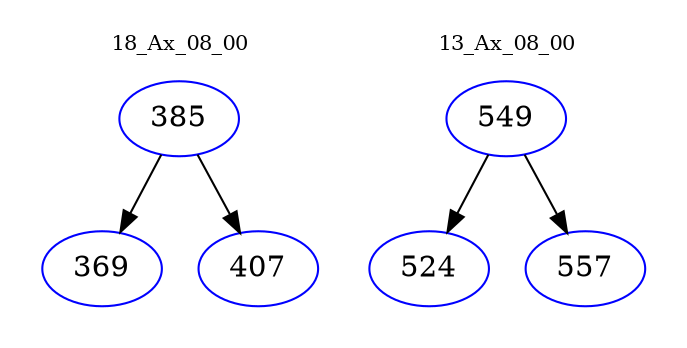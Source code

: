 digraph{
subgraph cluster_0 {
color = white
label = "18_Ax_08_00";
fontsize=10;
T0_385 [label="385", color="blue"]
T0_385 -> T0_369 [color="black"]
T0_369 [label="369", color="blue"]
T0_385 -> T0_407 [color="black"]
T0_407 [label="407", color="blue"]
}
subgraph cluster_1 {
color = white
label = "13_Ax_08_00";
fontsize=10;
T1_549 [label="549", color="blue"]
T1_549 -> T1_524 [color="black"]
T1_524 [label="524", color="blue"]
T1_549 -> T1_557 [color="black"]
T1_557 [label="557", color="blue"]
}
}
